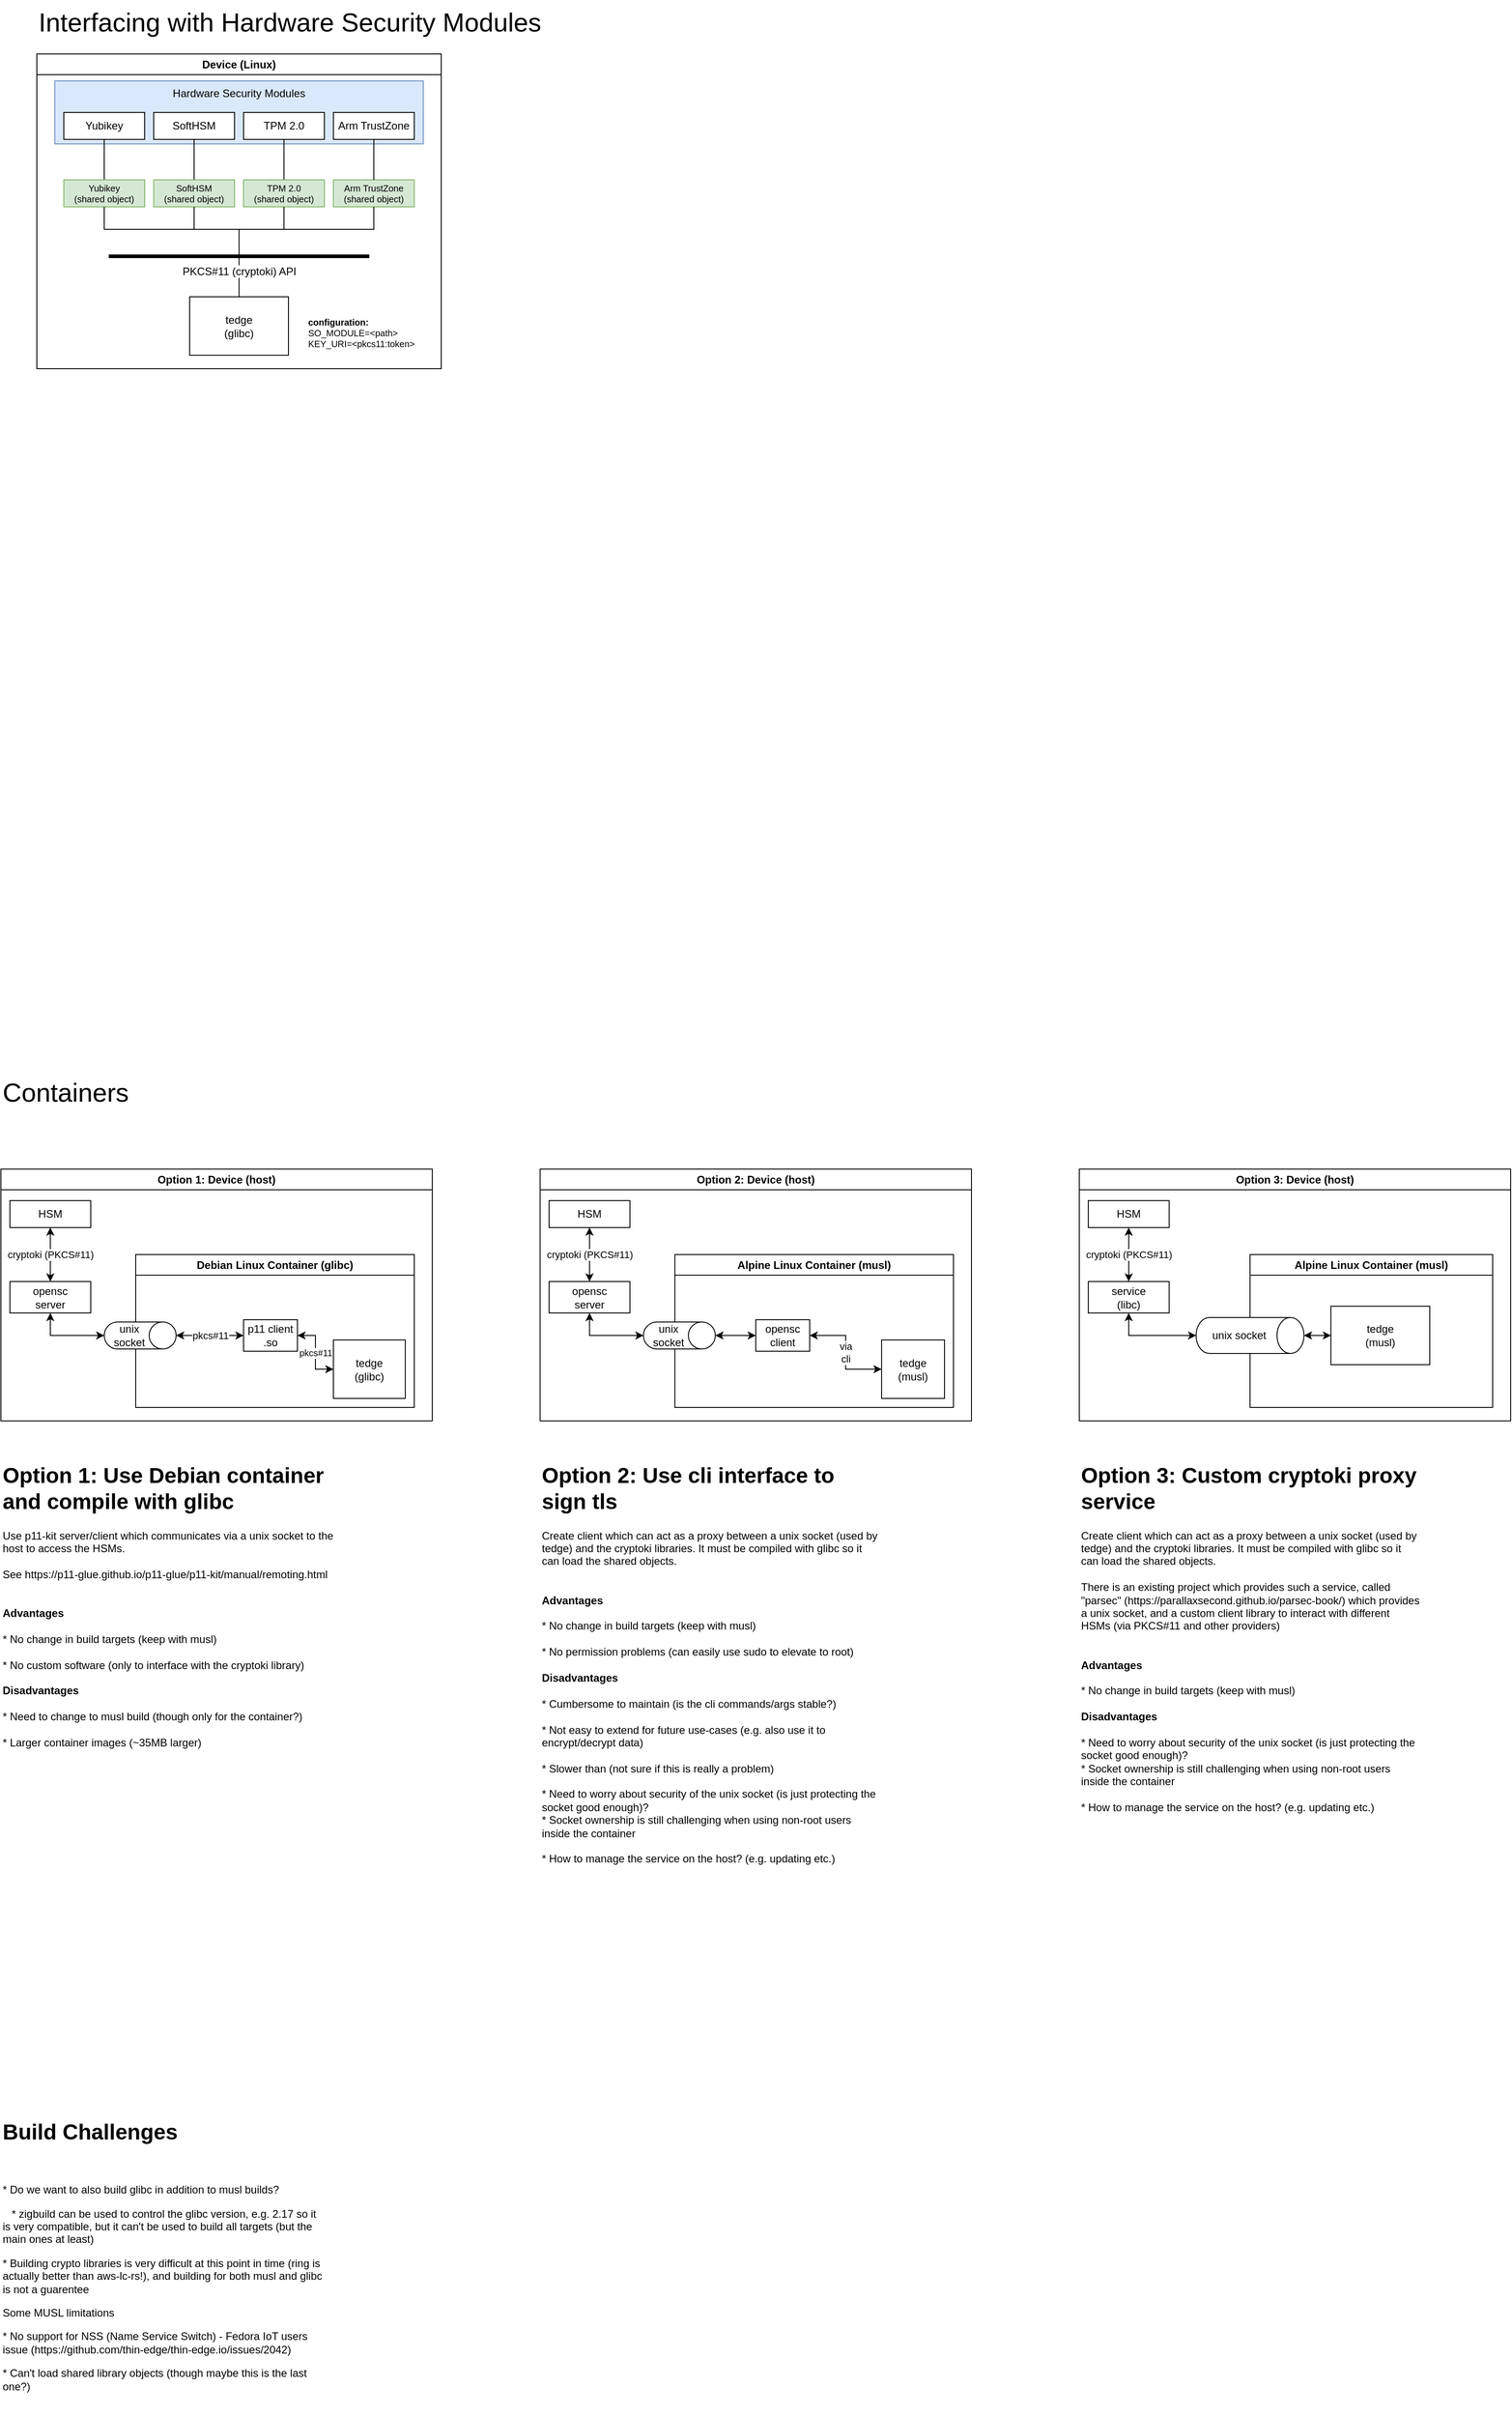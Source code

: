 <mxfile version="26.0.10">
  <diagram name="Page-1" id="YAwPFHxUQNysemsvbYTJ">
    <mxGraphModel dx="1553" dy="1024" grid="1" gridSize="10" guides="1" tooltips="1" connect="1" arrows="1" fold="1" page="1" pageScale="1" pageWidth="1654" pageHeight="1169" math="0" shadow="0">
      <root>
        <mxCell id="0" />
        <mxCell id="1" parent="0" />
        <mxCell id="G6yHNsuL1Snmdgs_8i90-2" value="Option 3: Device (host)" style="swimlane;whiteSpace=wrap;html=1;" vertex="1" parent="1">
          <mxGeometry x="1240" y="1320" width="480" height="280" as="geometry" />
        </mxCell>
        <mxCell id="G6yHNsuL1Snmdgs_8i90-1" value="HSM" style="rounded=0;whiteSpace=wrap;html=1;" vertex="1" parent="G6yHNsuL1Snmdgs_8i90-2">
          <mxGeometry x="10" y="35" width="90" height="30" as="geometry" />
        </mxCell>
        <mxCell id="G6yHNsuL1Snmdgs_8i90-11" value="cryptoki (PKCS#11)" style="edgeStyle=orthogonalEdgeStyle;rounded=0;orthogonalLoop=1;jettySize=auto;html=1;startArrow=classic;startFill=1;" edge="1" parent="G6yHNsuL1Snmdgs_8i90-2" source="G6yHNsuL1Snmdgs_8i90-4" target="G6yHNsuL1Snmdgs_8i90-1">
          <mxGeometry relative="1" as="geometry" />
        </mxCell>
        <mxCell id="G6yHNsuL1Snmdgs_8i90-4" value="service&lt;div&gt;(libc)&lt;/div&gt;" style="rounded=0;whiteSpace=wrap;html=1;" vertex="1" parent="G6yHNsuL1Snmdgs_8i90-2">
          <mxGeometry x="10" y="125" width="90" height="35" as="geometry" />
        </mxCell>
        <mxCell id="G6yHNsuL1Snmdgs_8i90-5" value="Alpine Linux Container (musl)" style="swimlane;whiteSpace=wrap;html=1;" vertex="1" parent="G6yHNsuL1Snmdgs_8i90-2">
          <mxGeometry x="190" y="95" width="270" height="170" as="geometry" />
        </mxCell>
        <mxCell id="G6yHNsuL1Snmdgs_8i90-7" value="unix socket" style="shape=cylinder3;whiteSpace=wrap;html=1;boundedLbl=1;backgroundOutline=1;size=15;rotation=90;horizontal=0;" vertex="1" parent="G6yHNsuL1Snmdgs_8i90-5">
          <mxGeometry x="-20" y="30" width="40" height="120" as="geometry" />
        </mxCell>
        <mxCell id="G6yHNsuL1Snmdgs_8i90-10" style="edgeStyle=orthogonalEdgeStyle;rounded=0;orthogonalLoop=1;jettySize=auto;html=1;exitX=0;exitY=0.5;exitDx=0;exitDy=0;startArrow=classic;startFill=1;" edge="1" parent="G6yHNsuL1Snmdgs_8i90-5" source="G6yHNsuL1Snmdgs_8i90-9" target="G6yHNsuL1Snmdgs_8i90-7">
          <mxGeometry relative="1" as="geometry" />
        </mxCell>
        <mxCell id="G6yHNsuL1Snmdgs_8i90-9" value="tedge&lt;div&gt;(musl)&lt;/div&gt;" style="rounded=0;whiteSpace=wrap;html=1;" vertex="1" parent="G6yHNsuL1Snmdgs_8i90-5">
          <mxGeometry x="90" y="57.5" width="110" height="65" as="geometry" />
        </mxCell>
        <mxCell id="G6yHNsuL1Snmdgs_8i90-8" style="edgeStyle=orthogonalEdgeStyle;rounded=0;orthogonalLoop=1;jettySize=auto;html=1;entryX=0.5;entryY=1;entryDx=0;entryDy=0;entryPerimeter=0;exitX=0.5;exitY=1;exitDx=0;exitDy=0;startArrow=classic;startFill=1;" edge="1" parent="G6yHNsuL1Snmdgs_8i90-2" source="G6yHNsuL1Snmdgs_8i90-4" target="G6yHNsuL1Snmdgs_8i90-7">
          <mxGeometry relative="1" as="geometry" />
        </mxCell>
        <mxCell id="G6yHNsuL1Snmdgs_8i90-12" value="Option 1: Device (host)" style="swimlane;whiteSpace=wrap;html=1;" vertex="1" parent="1">
          <mxGeometry x="40" y="1320" width="480" height="280" as="geometry" />
        </mxCell>
        <mxCell id="G6yHNsuL1Snmdgs_8i90-13" value="HSM" style="rounded=0;whiteSpace=wrap;html=1;" vertex="1" parent="G6yHNsuL1Snmdgs_8i90-12">
          <mxGeometry x="10" y="35" width="90" height="30" as="geometry" />
        </mxCell>
        <mxCell id="G6yHNsuL1Snmdgs_8i90-14" value="cryptoki (PKCS#11)" style="edgeStyle=orthogonalEdgeStyle;rounded=0;orthogonalLoop=1;jettySize=auto;html=1;startArrow=classic;startFill=1;" edge="1" parent="G6yHNsuL1Snmdgs_8i90-12" source="G6yHNsuL1Snmdgs_8i90-15" target="G6yHNsuL1Snmdgs_8i90-13">
          <mxGeometry relative="1" as="geometry" />
        </mxCell>
        <mxCell id="G6yHNsuL1Snmdgs_8i90-15" value="opensc&lt;div&gt;server&lt;/div&gt;" style="rounded=0;whiteSpace=wrap;html=1;" vertex="1" parent="G6yHNsuL1Snmdgs_8i90-12">
          <mxGeometry x="10" y="125" width="90" height="35" as="geometry" />
        </mxCell>
        <mxCell id="G6yHNsuL1Snmdgs_8i90-16" value="Debian Linux Container (glibc)" style="swimlane;whiteSpace=wrap;html=1;" vertex="1" parent="G6yHNsuL1Snmdgs_8i90-12">
          <mxGeometry x="150" y="95" width="310" height="170" as="geometry" />
        </mxCell>
        <mxCell id="G6yHNsuL1Snmdgs_8i90-19" value="tedge&lt;div&gt;(glibc)&lt;/div&gt;" style="rounded=0;whiteSpace=wrap;html=1;" vertex="1" parent="G6yHNsuL1Snmdgs_8i90-16">
          <mxGeometry x="220" y="95" width="80" height="65" as="geometry" />
        </mxCell>
        <mxCell id="G6yHNsuL1Snmdgs_8i90-22" value="pkcs#11" style="edgeStyle=orthogonalEdgeStyle;rounded=0;orthogonalLoop=1;jettySize=auto;html=1;exitX=0;exitY=0.5;exitDx=0;exitDy=0;startArrow=classic;startFill=1;fontSize=10;" edge="1" parent="G6yHNsuL1Snmdgs_8i90-16" source="G6yHNsuL1Snmdgs_8i90-19" target="G6yHNsuL1Snmdgs_8i90-21">
          <mxGeometry relative="1" as="geometry">
            <mxPoint x="1220" y="235" as="sourcePoint" />
            <mxPoint x="1140" y="235" as="targetPoint" />
          </mxGeometry>
        </mxCell>
        <mxCell id="G6yHNsuL1Snmdgs_8i90-21" value="p11 client&lt;div&gt;.so&lt;/div&gt;" style="rounded=0;whiteSpace=wrap;html=1;" vertex="1" parent="G6yHNsuL1Snmdgs_8i90-16">
          <mxGeometry x="120" y="72.5" width="60" height="35" as="geometry" />
        </mxCell>
        <mxCell id="G6yHNsuL1Snmdgs_8i90-20" style="edgeStyle=orthogonalEdgeStyle;rounded=0;orthogonalLoop=1;jettySize=auto;html=1;entryX=0.5;entryY=1;entryDx=0;entryDy=0;entryPerimeter=0;exitX=0.5;exitY=1;exitDx=0;exitDy=0;startArrow=classic;startFill=1;" edge="1" parent="G6yHNsuL1Snmdgs_8i90-12" source="G6yHNsuL1Snmdgs_8i90-15" target="G6yHNsuL1Snmdgs_8i90-17">
          <mxGeometry relative="1" as="geometry" />
        </mxCell>
        <mxCell id="G6yHNsuL1Snmdgs_8i90-17" value="unix socket" style="shape=cylinder3;whiteSpace=wrap;html=1;boundedLbl=1;backgroundOutline=1;size=15;rotation=90;horizontal=0;" vertex="1" parent="G6yHNsuL1Snmdgs_8i90-12">
          <mxGeometry x="140" y="145" width="30" height="80" as="geometry" />
        </mxCell>
        <mxCell id="G6yHNsuL1Snmdgs_8i90-18" value="pkcs#11" style="edgeStyle=orthogonalEdgeStyle;rounded=0;orthogonalLoop=1;jettySize=auto;html=1;exitX=0;exitY=0.5;exitDx=0;exitDy=0;startArrow=classic;startFill=1;" edge="1" parent="G6yHNsuL1Snmdgs_8i90-12" source="G6yHNsuL1Snmdgs_8i90-21" target="G6yHNsuL1Snmdgs_8i90-17">
          <mxGeometry relative="1" as="geometry" />
        </mxCell>
        <mxCell id="G6yHNsuL1Snmdgs_8i90-33" value="Containers" style="text;html=1;align=left;verticalAlign=middle;whiteSpace=wrap;rounded=0;fontSize=29;" vertex="1" parent="1">
          <mxGeometry x="40" y="1210" width="340" height="50" as="geometry" />
        </mxCell>
        <mxCell id="G6yHNsuL1Snmdgs_8i90-34" value="Interfacing with Hardware Security Modules" style="text;html=1;align=left;verticalAlign=middle;whiteSpace=wrap;rounded=0;fontSize=29;" vertex="1" parent="1">
          <mxGeometry x="80" y="20" width="610" height="50" as="geometry" />
        </mxCell>
        <mxCell id="G6yHNsuL1Snmdgs_8i90-36" value="Device (Linux)" style="swimlane;whiteSpace=wrap;html=1;" vertex="1" parent="1">
          <mxGeometry x="80" y="80" width="450" height="350" as="geometry" />
        </mxCell>
        <mxCell id="G6yHNsuL1Snmdgs_8i90-44" value="Hardware Security Modules" style="rounded=0;whiteSpace=wrap;html=1;fillColor=#dae8fc;strokeColor=#6c8ebf;verticalAlign=top;" vertex="1" parent="G6yHNsuL1Snmdgs_8i90-36">
          <mxGeometry x="20" y="30" width="410" height="70" as="geometry" />
        </mxCell>
        <mxCell id="G6yHNsuL1Snmdgs_8i90-37" value="Yubikey" style="rounded=0;whiteSpace=wrap;html=1;" vertex="1" parent="G6yHNsuL1Snmdgs_8i90-36">
          <mxGeometry x="30" y="65" width="90" height="30" as="geometry" />
        </mxCell>
        <mxCell id="G6yHNsuL1Snmdgs_8i90-60" style="edgeStyle=orthogonalEdgeStyle;rounded=0;orthogonalLoop=1;jettySize=auto;html=1;endArrow=none;startFill=0;" edge="1" parent="G6yHNsuL1Snmdgs_8i90-36" source="G6yHNsuL1Snmdgs_8i90-41" target="G6yHNsuL1Snmdgs_8i90-59">
          <mxGeometry relative="1" as="geometry" />
        </mxCell>
        <mxCell id="G6yHNsuL1Snmdgs_8i90-41" value="tedge&lt;div&gt;(glibc)&lt;/div&gt;" style="rounded=0;whiteSpace=wrap;html=1;" vertex="1" parent="G6yHNsuL1Snmdgs_8i90-36">
          <mxGeometry x="170" y="270" width="110" height="65" as="geometry" />
        </mxCell>
        <mxCell id="G6yHNsuL1Snmdgs_8i90-43" value="SoftHSM" style="rounded=0;whiteSpace=wrap;html=1;" vertex="1" parent="G6yHNsuL1Snmdgs_8i90-36">
          <mxGeometry x="130" y="65" width="90" height="30" as="geometry" />
        </mxCell>
        <mxCell id="G6yHNsuL1Snmdgs_8i90-45" value="TPM 2.0" style="rounded=0;whiteSpace=wrap;html=1;" vertex="1" parent="G6yHNsuL1Snmdgs_8i90-36">
          <mxGeometry x="230" y="65" width="90" height="30" as="geometry" />
        </mxCell>
        <mxCell id="G6yHNsuL1Snmdgs_8i90-65" style="edgeStyle=orthogonalEdgeStyle;rounded=0;orthogonalLoop=1;jettySize=auto;html=1;startArrow=none;startFill=0;endArrow=none;" edge="1" parent="G6yHNsuL1Snmdgs_8i90-36" source="G6yHNsuL1Snmdgs_8i90-47" target="G6yHNsuL1Snmdgs_8i90-37">
          <mxGeometry relative="1" as="geometry" />
        </mxCell>
        <mxCell id="G6yHNsuL1Snmdgs_8i90-47" value="Yubikey&lt;div&gt;(shared object)&lt;/div&gt;" style="rounded=0;whiteSpace=wrap;html=1;fillColor=#d5e8d4;strokeColor=#82b366;fontSize=10;" vertex="1" parent="G6yHNsuL1Snmdgs_8i90-36">
          <mxGeometry x="30" y="140" width="90" height="30" as="geometry" />
        </mxCell>
        <mxCell id="G6yHNsuL1Snmdgs_8i90-53" style="edgeStyle=orthogonalEdgeStyle;rounded=0;orthogonalLoop=1;jettySize=auto;html=1;startArrow=none;startFill=0;endArrow=none;" edge="1" parent="G6yHNsuL1Snmdgs_8i90-36" source="G6yHNsuL1Snmdgs_8i90-48" target="G6yHNsuL1Snmdgs_8i90-43">
          <mxGeometry relative="1" as="geometry" />
        </mxCell>
        <mxCell id="G6yHNsuL1Snmdgs_8i90-48" value="SoftHSM&lt;div&gt;(shared object)&lt;/div&gt;" style="rounded=0;whiteSpace=wrap;html=1;fillColor=#d5e8d4;strokeColor=#82b366;fontSize=10;" vertex="1" parent="G6yHNsuL1Snmdgs_8i90-36">
          <mxGeometry x="130" y="140" width="90" height="30" as="geometry" />
        </mxCell>
        <mxCell id="G6yHNsuL1Snmdgs_8i90-52" style="edgeStyle=orthogonalEdgeStyle;rounded=0;orthogonalLoop=1;jettySize=auto;html=1;startArrow=none;startFill=0;endArrow=none;" edge="1" parent="G6yHNsuL1Snmdgs_8i90-36" source="G6yHNsuL1Snmdgs_8i90-49" target="G6yHNsuL1Snmdgs_8i90-45">
          <mxGeometry relative="1" as="geometry" />
        </mxCell>
        <mxCell id="G6yHNsuL1Snmdgs_8i90-49" value="TPM 2.0&lt;div&gt;(shared object)&lt;/div&gt;" style="rounded=0;whiteSpace=wrap;html=1;fillColor=#d5e8d4;strokeColor=#82b366;fontSize=10;" vertex="1" parent="G6yHNsuL1Snmdgs_8i90-36">
          <mxGeometry x="230" y="140" width="90" height="30" as="geometry" />
        </mxCell>
        <mxCell id="G6yHNsuL1Snmdgs_8i90-50" value="Arm TrustZone&lt;div&gt;(shared object)&lt;/div&gt;" style="rounded=0;whiteSpace=wrap;html=1;fillColor=#d5e8d4;strokeColor=#82b366;fontSize=10;" vertex="1" parent="G6yHNsuL1Snmdgs_8i90-36">
          <mxGeometry x="330" y="140" width="90" height="30" as="geometry" />
        </mxCell>
        <mxCell id="G6yHNsuL1Snmdgs_8i90-61" style="edgeStyle=orthogonalEdgeStyle;rounded=0;orthogonalLoop=1;jettySize=auto;html=1;entryX=0.5;entryY=1;entryDx=0;entryDy=0;startArrow=none;startFill=0;endArrow=none;" edge="1" parent="G6yHNsuL1Snmdgs_8i90-36" source="G6yHNsuL1Snmdgs_8i90-59" target="G6yHNsuL1Snmdgs_8i90-47">
          <mxGeometry relative="1" as="geometry" />
        </mxCell>
        <mxCell id="G6yHNsuL1Snmdgs_8i90-62" style="edgeStyle=orthogonalEdgeStyle;rounded=0;orthogonalLoop=1;jettySize=auto;html=1;entryX=0.5;entryY=1;entryDx=0;entryDy=0;startArrow=none;startFill=0;endArrow=none;" edge="1" parent="G6yHNsuL1Snmdgs_8i90-36" source="G6yHNsuL1Snmdgs_8i90-59" target="G6yHNsuL1Snmdgs_8i90-48">
          <mxGeometry relative="1" as="geometry" />
        </mxCell>
        <mxCell id="G6yHNsuL1Snmdgs_8i90-63" style="edgeStyle=orthogonalEdgeStyle;rounded=0;orthogonalLoop=1;jettySize=auto;html=1;entryX=0.5;entryY=1;entryDx=0;entryDy=0;startArrow=none;startFill=0;endArrow=none;" edge="1" parent="G6yHNsuL1Snmdgs_8i90-36" source="G6yHNsuL1Snmdgs_8i90-59" target="G6yHNsuL1Snmdgs_8i90-49">
          <mxGeometry relative="1" as="geometry" />
        </mxCell>
        <mxCell id="G6yHNsuL1Snmdgs_8i90-64" style="edgeStyle=orthogonalEdgeStyle;rounded=0;orthogonalLoop=1;jettySize=auto;html=1;entryX=0.5;entryY=1;entryDx=0;entryDy=0;startArrow=none;startFill=0;endArrow=none;" edge="1" parent="G6yHNsuL1Snmdgs_8i90-36" source="G6yHNsuL1Snmdgs_8i90-59" target="G6yHNsuL1Snmdgs_8i90-50">
          <mxGeometry relative="1" as="geometry" />
        </mxCell>
        <mxCell id="G6yHNsuL1Snmdgs_8i90-59" value="PKCS#11 (cryptoki) API" style="line;strokeWidth=4;html=1;perimeter=backbonePerimeter;points=[];outlineConnect=0;" vertex="1" parent="G6yHNsuL1Snmdgs_8i90-36">
          <mxGeometry x="80" y="220" width="290" height="10" as="geometry" />
        </mxCell>
        <mxCell id="G6yHNsuL1Snmdgs_8i90-46" value="Arm TrustZone" style="rounded=0;whiteSpace=wrap;html=1;" vertex="1" parent="G6yHNsuL1Snmdgs_8i90-36">
          <mxGeometry x="330" y="65" width="90" height="30" as="geometry" />
        </mxCell>
        <mxCell id="G6yHNsuL1Snmdgs_8i90-51" style="edgeStyle=orthogonalEdgeStyle;rounded=0;orthogonalLoop=1;jettySize=auto;html=1;startArrow=none;startFill=0;endArrow=none;" edge="1" parent="G6yHNsuL1Snmdgs_8i90-36" source="G6yHNsuL1Snmdgs_8i90-50" target="G6yHNsuL1Snmdgs_8i90-46">
          <mxGeometry relative="1" as="geometry" />
        </mxCell>
        <mxCell id="G6yHNsuL1Snmdgs_8i90-85" value="&lt;b&gt;configuration:&lt;/b&gt;&lt;div&gt;&lt;div&gt;SO_MODULE=&amp;lt;path&amp;gt;&lt;/div&gt;&lt;div&gt;KEY_URI=&amp;lt;pkcs11:token&amp;gt;&lt;/div&gt;&lt;/div&gt;" style="text;html=1;align=left;verticalAlign=middle;whiteSpace=wrap;rounded=0;fontSize=10;" vertex="1" parent="G6yHNsuL1Snmdgs_8i90-36">
          <mxGeometry x="300" y="285" width="140" height="50" as="geometry" />
        </mxCell>
        <mxCell id="G6yHNsuL1Snmdgs_8i90-66" value="&lt;h1 style=&quot;margin-top: 0px;&quot;&gt;Build Challenges&lt;/h1&gt;&lt;p&gt;&lt;br&gt;&lt;/p&gt;&lt;p&gt;* Do we want to also build glibc in addition to musl builds?&lt;/p&gt;&lt;p&gt;&amp;nbsp; &amp;nbsp;* zigbuild can be used to control the glibc version, e.g. 2.17 so it is very compatible, but it can&#39;t be used to build all targets (but the main ones at least)&lt;/p&gt;&lt;p&gt;* Building crypto libraries is very difficult at this point in time (ring is actually better than aws-lc-rs!), and building for both musl and glibc is not a guarentee&lt;/p&gt;&lt;p&gt;Some MUSL limitations&lt;/p&gt;&lt;p&gt;* No support for NSS (Name Service Switch) - Fedora IoT users issue (https://github.com/thin-edge/thin-edge.io/issues/2042)&lt;/p&gt;&lt;p&gt;* Can&#39;t load shared library objects (though maybe this is the last one?)&lt;/p&gt;" style="text;html=1;whiteSpace=wrap;overflow=hidden;rounded=0;" vertex="1" parent="1">
          <mxGeometry x="40" y="2370" width="360" height="332.5" as="geometry" />
        </mxCell>
        <mxCell id="G6yHNsuL1Snmdgs_8i90-67" value="&lt;h1 style=&quot;margin-top: 0px;&quot;&gt;Option 3: Custom cryptoki proxy service&lt;br&gt;&lt;/h1&gt;&lt;div&gt;Create client which can act as a proxy between a unix socket (used by tedge) and the cryptoki libraries. It must be compiled with glibc so it can load the shared objects.&lt;br&gt;&lt;br&gt;There is an existing project which provides such a service, called &quot;parsec&quot; (https://parallaxsecond.github.io/parsec-book/) which provides a unix socket, and a custom client library to interact with different HSMs (via PKCS#11 and other providers)&lt;/div&gt;&lt;div&gt;&lt;br&gt;&lt;/div&gt;&lt;div&gt;&lt;br&gt;&lt;/div&gt;&lt;div&gt;&lt;b&gt;Advantages&lt;/b&gt;&lt;/div&gt;&lt;div&gt;&lt;br&gt;&lt;/div&gt;&lt;div&gt;* No change in build targets (keep with musl)&lt;/div&gt;&lt;div&gt;&lt;br&gt;&lt;/div&gt;&lt;div&gt;&lt;b&gt;Disadvantages&lt;/b&gt;&lt;/div&gt;&lt;div&gt;&lt;br&gt;&lt;/div&gt;&lt;div&gt;* Need to worry about security of the unix socket (is just protecting the socket good enough)?&lt;/div&gt;&lt;div&gt;* Socket ownership is still challenging when using non-root users inside the container&lt;/div&gt;&lt;div&gt;&lt;br&gt;&lt;/div&gt;&lt;div&gt;* How to manage the service on the host? (e.g. updating etc.)&lt;/div&gt;&lt;div&gt;&lt;br&gt;&lt;/div&gt;" style="text;html=1;whiteSpace=wrap;overflow=hidden;rounded=0;" vertex="1" parent="1">
          <mxGeometry x="1240" y="1640" width="380" height="440" as="geometry" />
        </mxCell>
        <mxCell id="G6yHNsuL1Snmdgs_8i90-68" value="Option 2: Device (host)" style="swimlane;whiteSpace=wrap;html=1;" vertex="1" parent="1">
          <mxGeometry x="640" y="1320" width="480" height="280" as="geometry" />
        </mxCell>
        <mxCell id="G6yHNsuL1Snmdgs_8i90-69" value="HSM" style="rounded=0;whiteSpace=wrap;html=1;" vertex="1" parent="G6yHNsuL1Snmdgs_8i90-68">
          <mxGeometry x="10" y="35" width="90" height="30" as="geometry" />
        </mxCell>
        <mxCell id="G6yHNsuL1Snmdgs_8i90-70" value="cryptoki (PKCS#11)" style="edgeStyle=orthogonalEdgeStyle;rounded=0;orthogonalLoop=1;jettySize=auto;html=1;startArrow=classic;startFill=1;" edge="1" parent="G6yHNsuL1Snmdgs_8i90-68" source="G6yHNsuL1Snmdgs_8i90-71" target="G6yHNsuL1Snmdgs_8i90-69">
          <mxGeometry relative="1" as="geometry" />
        </mxCell>
        <mxCell id="G6yHNsuL1Snmdgs_8i90-71" value="opensc&lt;div&gt;server&lt;/div&gt;" style="rounded=0;whiteSpace=wrap;html=1;" vertex="1" parent="G6yHNsuL1Snmdgs_8i90-68">
          <mxGeometry x="10" y="125" width="90" height="35" as="geometry" />
        </mxCell>
        <mxCell id="G6yHNsuL1Snmdgs_8i90-72" value="Alpine Linux Container (musl)" style="swimlane;whiteSpace=wrap;html=1;" vertex="1" parent="G6yHNsuL1Snmdgs_8i90-68">
          <mxGeometry x="150" y="95" width="310" height="170" as="geometry" />
        </mxCell>
        <mxCell id="G6yHNsuL1Snmdgs_8i90-73" value="tedge&lt;div&gt;(musl)&lt;/div&gt;" style="rounded=0;whiteSpace=wrap;html=1;" vertex="1" parent="G6yHNsuL1Snmdgs_8i90-72">
          <mxGeometry x="230" y="95" width="70" height="65" as="geometry" />
        </mxCell>
        <mxCell id="G6yHNsuL1Snmdgs_8i90-74" value="via&lt;div&gt;cli&lt;/div&gt;" style="edgeStyle=orthogonalEdgeStyle;rounded=0;orthogonalLoop=1;jettySize=auto;html=1;exitX=0;exitY=0.5;exitDx=0;exitDy=0;startArrow=classic;startFill=1;" edge="1" parent="G6yHNsuL1Snmdgs_8i90-72" source="G6yHNsuL1Snmdgs_8i90-73" target="G6yHNsuL1Snmdgs_8i90-75">
          <mxGeometry relative="1" as="geometry">
            <mxPoint x="1220" y="235" as="sourcePoint" />
            <mxPoint x="1140" y="235" as="targetPoint" />
          </mxGeometry>
        </mxCell>
        <mxCell id="G6yHNsuL1Snmdgs_8i90-75" value="opensc&lt;div&gt;client&lt;/div&gt;" style="rounded=0;whiteSpace=wrap;html=1;" vertex="1" parent="G6yHNsuL1Snmdgs_8i90-72">
          <mxGeometry x="90" y="72.5" width="60" height="35" as="geometry" />
        </mxCell>
        <mxCell id="G6yHNsuL1Snmdgs_8i90-76" style="edgeStyle=orthogonalEdgeStyle;rounded=0;orthogonalLoop=1;jettySize=auto;html=1;entryX=0.5;entryY=1;entryDx=0;entryDy=0;entryPerimeter=0;exitX=0.5;exitY=1;exitDx=0;exitDy=0;startArrow=classic;startFill=1;" edge="1" parent="G6yHNsuL1Snmdgs_8i90-68" source="G6yHNsuL1Snmdgs_8i90-71" target="G6yHNsuL1Snmdgs_8i90-77">
          <mxGeometry relative="1" as="geometry" />
        </mxCell>
        <mxCell id="G6yHNsuL1Snmdgs_8i90-77" value="unix socket" style="shape=cylinder3;whiteSpace=wrap;html=1;boundedLbl=1;backgroundOutline=1;size=15;rotation=90;horizontal=0;" vertex="1" parent="G6yHNsuL1Snmdgs_8i90-68">
          <mxGeometry x="140" y="145" width="30" height="80" as="geometry" />
        </mxCell>
        <mxCell id="G6yHNsuL1Snmdgs_8i90-78" style="edgeStyle=orthogonalEdgeStyle;rounded=0;orthogonalLoop=1;jettySize=auto;html=1;exitX=0;exitY=0.5;exitDx=0;exitDy=0;startArrow=classic;startFill=1;" edge="1" parent="G6yHNsuL1Snmdgs_8i90-68" source="G6yHNsuL1Snmdgs_8i90-75" target="G6yHNsuL1Snmdgs_8i90-77">
          <mxGeometry relative="1" as="geometry" />
        </mxCell>
        <mxCell id="G6yHNsuL1Snmdgs_8i90-79" value="&lt;h1 style=&quot;margin-top: 0px;&quot;&gt;Option 1: Use Debian container and compile with glibc&lt;br&gt;&lt;/h1&gt;&lt;div&gt;Use p11-kit server/client which communicates via a unix socket to the host to access the HSMs.&lt;/div&gt;&lt;div&gt;&lt;br&gt;&lt;/div&gt;&lt;div&gt;See&amp;nbsp;https://p11-glue.github.io/p11-glue/p11-kit/manual/remoting.html&lt;/div&gt;&lt;div&gt;&lt;br&gt;&lt;/div&gt;&lt;div&gt;&lt;br&gt;&lt;/div&gt;&lt;div&gt;&lt;b&gt;Advantages&lt;/b&gt;&lt;/div&gt;&lt;div&gt;&lt;br&gt;&lt;/div&gt;&lt;div&gt;* No change in build targets (keep with musl)&lt;/div&gt;&lt;div&gt;&lt;br&gt;&lt;/div&gt;&lt;div&gt;* No custom software (only to interface with the cryptoki library)&lt;/div&gt;&lt;div&gt;&lt;br&gt;&lt;/div&gt;&lt;div&gt;&lt;b&gt;Disadvantages&lt;/b&gt;&lt;/div&gt;&lt;div&gt;&lt;br&gt;* Need to change to musl build (though only for the container?)&lt;br&gt;&lt;br&gt;&lt;/div&gt;&lt;div&gt;* Larger container images (~35MB larger)&lt;/div&gt;" style="text;html=1;whiteSpace=wrap;overflow=hidden;rounded=0;" vertex="1" parent="1">
          <mxGeometry x="40" y="1640" width="380" height="400" as="geometry" />
        </mxCell>
        <mxCell id="G6yHNsuL1Snmdgs_8i90-80" value="&lt;h1 style=&quot;margin-top: 0px;&quot;&gt;Option 2: Use cli interface to sign tls&lt;br&gt;&lt;/h1&gt;&lt;div&gt;Create client which can act as a proxy between a unix socket (used by tedge) and the cryptoki libraries. It must be compiled with glibc so it can load the shared objects.&lt;/div&gt;&lt;div&gt;&lt;br&gt;&lt;/div&gt;&lt;div&gt;&lt;br&gt;&lt;/div&gt;&lt;div&gt;&lt;b&gt;Advantages&lt;/b&gt;&lt;/div&gt;&lt;div&gt;&lt;br&gt;&lt;/div&gt;&lt;div&gt;* No change in build targets (keep with musl)&lt;/div&gt;&lt;div&gt;&lt;br&gt;&lt;/div&gt;&lt;div&gt;* No permission problems (can easily use sudo to elevate to root)&lt;/div&gt;&lt;div&gt;&lt;br&gt;&lt;/div&gt;&lt;div&gt;&lt;b&gt;Disadvantages&lt;/b&gt;&lt;/div&gt;&lt;div&gt;&lt;br&gt;&lt;/div&gt;&lt;div&gt;* Cumbersome to maintain (is the cli commands/args stable?)&lt;/div&gt;&lt;div&gt;&lt;br&gt;&lt;/div&gt;&lt;div&gt;* Not easy to extend for future use-cases (e.g. also use it to encrypt/decrypt data)&lt;/div&gt;&lt;div&gt;&lt;br&gt;&lt;/div&gt;&lt;div&gt;* Slower than (not sure if this is really a problem)&lt;/div&gt;&lt;div&gt;&lt;br&gt;&lt;/div&gt;&lt;div&gt;* Need to worry about security of the unix socket (is just protecting the socket good enough)?&lt;/div&gt;&lt;div&gt;* Socket ownership is still challenging when using non-root users inside the container&lt;/div&gt;&lt;div&gt;&lt;br&gt;&lt;/div&gt;&lt;div&gt;* How to manage the service on the host? (e.g. updating etc.)&lt;/div&gt;&lt;div&gt;&lt;br&gt;&lt;/div&gt;" style="text;html=1;whiteSpace=wrap;overflow=hidden;rounded=0;" vertex="1" parent="1">
          <mxGeometry x="640" y="1640" width="380" height="500" as="geometry" />
        </mxCell>
      </root>
    </mxGraphModel>
  </diagram>
</mxfile>
